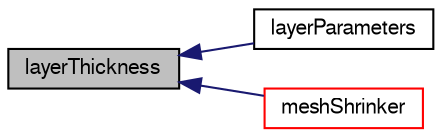digraph "layerThickness"
{
  bgcolor="transparent";
  edge [fontname="FreeSans",fontsize="10",labelfontname="FreeSans",labelfontsize="10"];
  node [fontname="FreeSans",fontsize="10",shape=record];
  rankdir="LR";
  Node575 [label="layerThickness",height=0.2,width=0.4,color="black", fillcolor="grey75", style="filled", fontcolor="black"];
  Node575 -> Node576 [dir="back",color="midnightblue",fontsize="10",style="solid",fontname="FreeSans"];
  Node576 [label="layerParameters",height=0.2,width=0.4,color="black",URL="$a24630.html#a0bca0e83ae5dc91bf83bfda4f12ac795",tooltip="Construct from dictionary. "];
  Node575 -> Node577 [dir="back",color="midnightblue",fontsize="10",style="solid",fontname="FreeSans"];
  Node577 [label="meshShrinker",height=0.2,width=0.4,color="red",URL="$a24630.html#ab7463e0a43e792284bb1c6171ed4592f",tooltip="Type of mesh shrinker. "];
}

